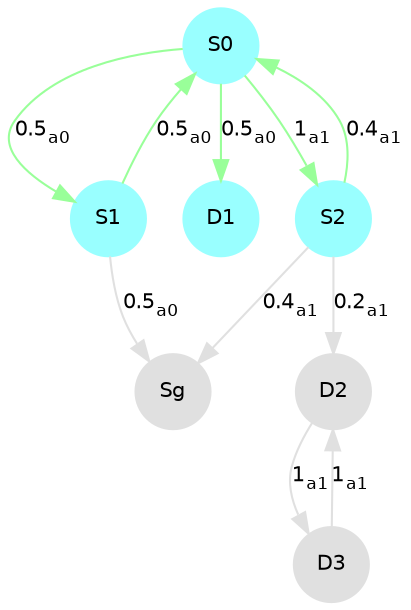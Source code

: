 digraph {
	node [ fontname = Helvetica fontsize = 10 shape=circle style=filled]
	edge [ fontname = Helvetica fontsize = 10 ]
	S0[label = "S0", color = "#E0E0E0", fillcolor = "#E0E0E0"]
	S0 -> S1[label = <0.5<SUB>a0</SUB>>,color = "#99FF99	"]
	S0 -> D1[label = <0.5<SUB>a0</SUB>>,color = "#99FF99	"]
	S0 -> S2[label = <1<SUB>a1</SUB>>,color = "#99FF99	"]
	S1[label = "S1", color = "#E0E0E0", fillcolor = "#E0E0E0"]
	S1 -> S0[label = <0.5<SUB>a0</SUB>>,color = "#99FF99	"]
	S1 -> Sg[label = <0.5<SUB>a0</SUB>>,color = "#E0E0E0"]
	S2[label = "S2", color = "#E0E0E0", fillcolor = "#E0E0E0"]
	S2 -> S0[label = <0.4<SUB>a1</SUB>>,color = "#99FF99	"]
	S2 -> Sg[label = <0.4<SUB>a1</SUB>>,color = "#E0E0E0"]
	S2 -> D2[label = <0.2<SUB>a1</SUB>>,color = "#E0E0E0"]
	Sg[label = "Sg", color = "#E0E0E0", fillcolor = "#E0E0E0"]
	D1[label = "D1", color = "#E0E0E0", fillcolor = "#E0E0E0"]
	D2[label = "D2", color = "#E0E0E0", fillcolor = "#E0E0E0"]
	D2 -> D3[label = <1<SUB>a1</SUB>>,color = "#E0E0E0"]
	D3[label = "D3", color = "#E0E0E0", fillcolor = "#E0E0E0"]
	D3 -> D2[label = <1<SUB>a1</SUB>>,color = "#E0E0E0"]
	S0[label = "S0", color = "#99FFFF", fillcolor = "#99FFFF"]
	S2[label = "S2", color = "#99FFFF", fillcolor = "#99FFFF"]
	D1[label = "D1", color = "#99FFFF", fillcolor = "#99FFFF"]
	S1[label = "S1", color = "#99FFFF", fillcolor = "#99FFFF"]
}
